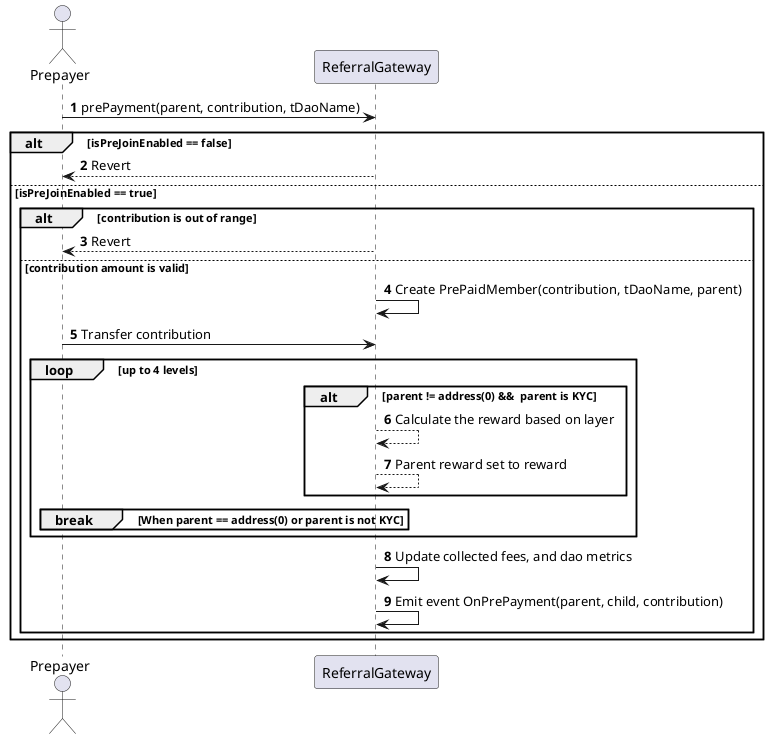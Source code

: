 @startuml Referrals and Prepayments
autonumber

actor Prepayer

Prepayer -> ReferralGateway: prePayment(parent, contribution, tDaoName)

alt isPreJoinEnabled == false
    ReferralGateway --> Prepayer: Revert

else isPreJoinEnabled == true

    alt contribution is out of range
        ReferralGateway --> Prepayer: Revert

    else contribution amount is valid
        ReferralGateway -> ReferralGateway: Create PrePaidMember(contribution, tDaoName, parent)
        Prepayer -> ReferralGateway: Transfer contribution

        loop up to 4 levels
            alt parent != address(0) &&  parent is KYC
                ReferralGateway --> ReferralGateway: Calculate the reward based on layer
                ReferralGateway --> ReferralGateway: Parent reward set to reward                   
                                
            end

        break When parent == address(0) or parent is not KYC
        end
    end
        
        ReferralGateway -> ReferralGateway: Update collected fees, and dao metrics
        ReferralGateway -> ReferralGateway: Emit event OnPrePayment(parent, child, contribution)
    end
end

@enduml    

